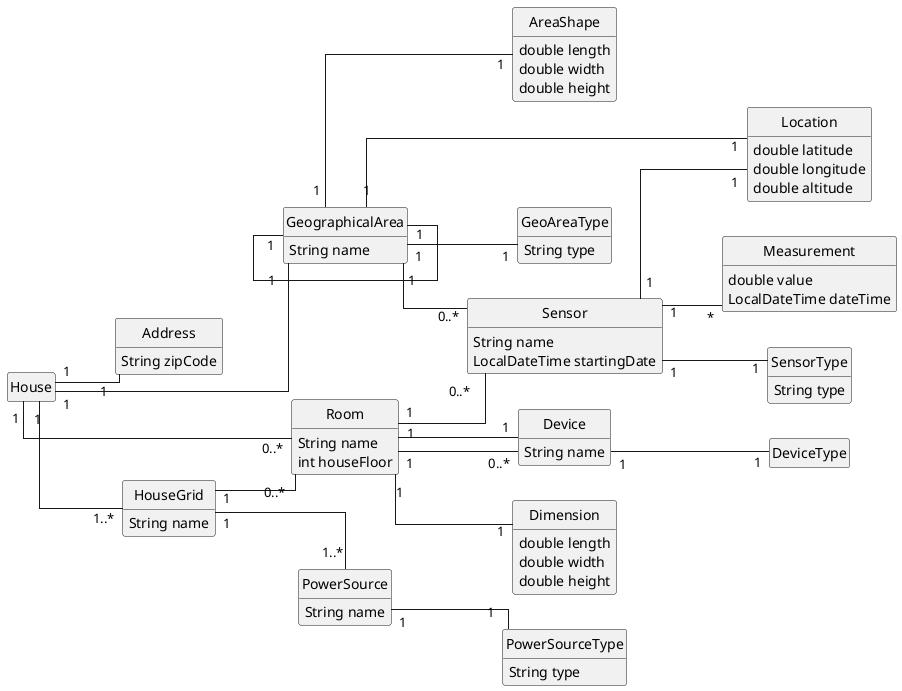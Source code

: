 @startuml
skinparam linetype ortho
hide circle
hide empty methods
hide empty attributes
class SensorType{
String type
}
class Sensor{
String name
LocalDateTime startingDate
}
class Measurement{
double value
LocalDateTime dateTime
}
class Location{
double latitude
double longitude
double altitude
}
class GeoAreaType{
String type
}
class GeographicalArea{
String name
}
class AreaShape{
double length
double width
double height
}
class Address{
String zipCode
}
class House{
}
class Room{
String name
int houseFloor
}
class Dimension{
double length
double width
double height
}
class HouseGrid{
String name
}
class PowerSource{
String name
}
class PowerSourceType{
String type
}
class Device{
String name
}
ENUM DeviceType{
}

left to right direction

Sensor "1" -- "1" SensorType
Sensor "1" -- "*" Measurement
Sensor "1" -- "1" Location

Room "1" -- "1" Dimension
Room "1" -- "0..*" Sensor
Room "1" -- "0..*" Device

PowerSource "1" -- "1" PowerSourceType

House "1" -- "0..*" Room
House "1" -- "1..*" HouseGrid
House "1" -- "1" Address
House "1" -- "1" GeographicalArea

GeographicalArea "1" -- "1" GeoAreaType
GeographicalArea "1" -- "1" GeographicalArea
GeographicalArea "1" -- "1" Location
GeographicalArea "1" -- "1" AreaShape
GeographicalArea "1" -- "0..*" Sensor

Device "1" -- "1" Room
Device "1" -- "1" DeviceType

HouseGrid "1" -- "1..*" PowerSource
HouseGrid "1" -- "0..*" Room

@enduml